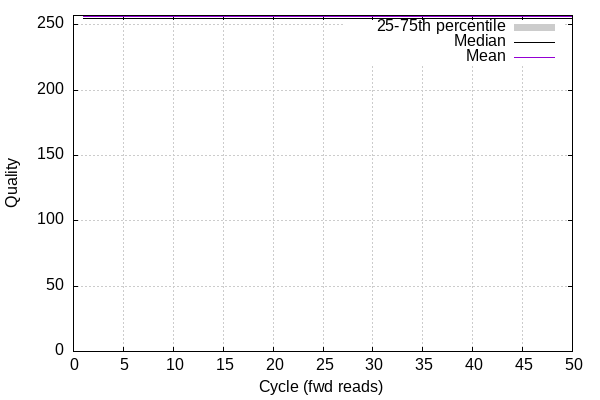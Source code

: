 
            set terminal png size 600,400 truecolor
            set output "rnaseqChr_stats/quals2.png"
            set grid xtics ytics y2tics back lc rgb "#cccccc"
            set multiplot
            
            set yrange [0:257]
            set ylabel "Quality"
            set xlabel "Cycle (fwd reads)"
            plot '-' using 1:2:3 with filledcurve lt 1 lc rgb "#cccccc" t '25-75th percentile' , '-' using 1:2 with lines lc rgb "#000000" t 'Median', '-' using 1:2 with lines lt 1 t 'Mean'
        1	255	255
2	255	255
3	255	255
4	255	255
5	255	255
6	255	255
7	255	255
8	255	255
9	255	255
10	255	255
11	255	255
12	255	255
13	255	255
14	255	255
15	255	255
16	255	255
17	255	255
18	255	255
19	255	255
20	255	255
21	255	255
22	255	255
23	255	255
24	255	255
25	255	255
26	255	255
27	255	255
28	255	255
29	255	255
30	255	255
31	255	255
32	255	255
33	255	255
34	255	255
35	255	255
36	255	255
37	255	255
38	255	255
39	255	255
40	255	255
41	255	255
42	255	255
43	255	255
44	255	255
45	255	255
46	255	255
47	255	255
48	255	255
49	255	255
50	255	255
end
1	255
2	255
3	255
4	255
5	255
6	255
7	255
8	255
9	255
10	255
11	255
12	255
13	255
14	255
15	255
16	255
17	255
18	255
19	255
20	255
21	255
22	255
23	255
24	255
25	255
26	255
27	255
28	255
29	255
30	255
31	255
32	255
33	255
34	255
35	255
36	255
37	255
38	255
39	255
40	255
41	255
42	255
43	255
44	255
45	255
46	255
47	255
48	255
49	255
50	255
end
1	256.00
2	256.00
3	256.00
4	256.00
5	256.00
6	256.00
7	256.00
8	256.00
9	256.00
10	256.00
11	256.00
12	256.00
13	256.00
14	256.00
15	256.00
16	256.00
17	256.00
18	256.00
19	256.00
20	256.00
21	256.00
22	256.00
23	256.00
24	256.00
25	256.00
26	256.00
27	256.00
28	256.00
29	256.00
30	256.00
31	256.00
32	256.00
33	256.00
34	256.00
35	256.00
36	256.00
37	256.00
38	256.00
39	256.00
40	256.00
41	256.00
42	256.00
43	256.00
44	256.00
45	256.00
46	256.00
47	256.00
48	256.00
49	256.00
50	256.00
end
